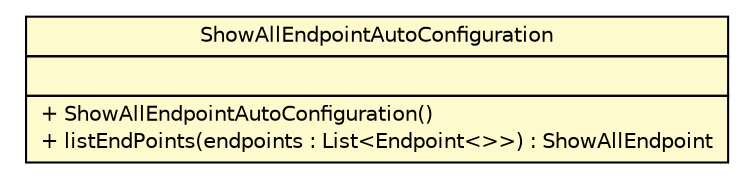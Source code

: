 #!/usr/local/bin/dot
#
# Class diagram 
# Generated by UMLGraph version R5_6-24-gf6e263 (http://www.umlgraph.org/)
#

digraph G {
	edge [fontname="Helvetica",fontsize=10,labelfontname="Helvetica",labelfontsize=10];
	node [fontname="Helvetica",fontsize=10,shape=plaintext];
	nodesep=0.25;
	ranksep=0.5;
	// org.springframework.boot.actuate.endpoint.ShowAllEndpointAutoConfiguration
	c78 [label=<<table title="org.springframework.boot.actuate.endpoint.ShowAllEndpointAutoConfiguration" border="0" cellborder="1" cellspacing="0" cellpadding="2" port="p" bgcolor="lemonChiffon" href="./ShowAllEndpointAutoConfiguration.html">
		<tr><td><table border="0" cellspacing="0" cellpadding="1">
<tr><td align="center" balign="center"> ShowAllEndpointAutoConfiguration </td></tr>
		</table></td></tr>
		<tr><td><table border="0" cellspacing="0" cellpadding="1">
<tr><td align="left" balign="left">  </td></tr>
		</table></td></tr>
		<tr><td><table border="0" cellspacing="0" cellpadding="1">
<tr><td align="left" balign="left"> + ShowAllEndpointAutoConfiguration() </td></tr>
<tr><td align="left" balign="left"> + listEndPoints(endpoints : List&lt;Endpoint&lt;&gt;&gt;) : ShowAllEndpoint </td></tr>
		</table></td></tr>
		</table>>, URL="./ShowAllEndpointAutoConfiguration.html", fontname="Helvetica", fontcolor="black", fontsize=10.0];
}

